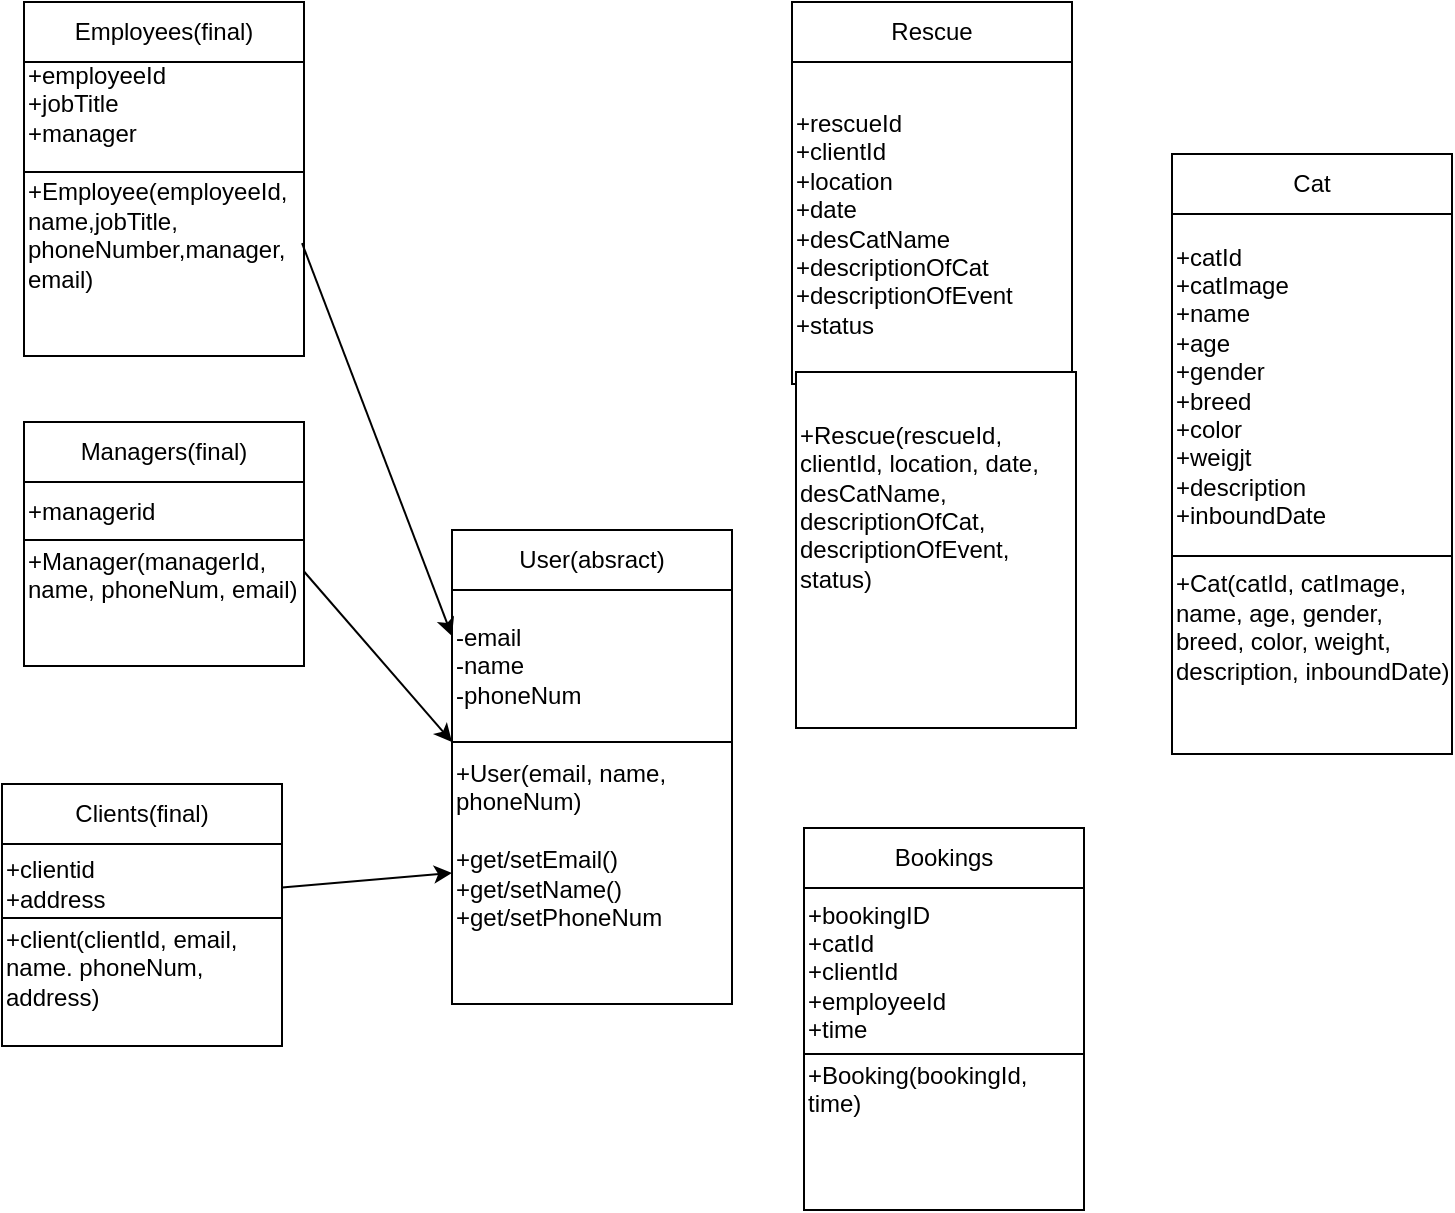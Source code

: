 <mxfile version="26.1.1">
  <diagram name="Page-1" id="BPb7KUuqTN_WfBmcmn8l">
    <mxGraphModel dx="2634" dy="1138" grid="0" gridSize="10" guides="1" tooltips="1" connect="1" arrows="1" fold="1" page="0" pageScale="1" pageWidth="850" pageHeight="1100" math="0" shadow="0">
      <root>
        <mxCell id="0" />
        <mxCell id="1" parent="0" />
        <mxCell id="NuwVipmZnlm5jZXnKbMI-6" value="User(absract)" style="swimlane;fontStyle=0;childLayout=stackLayout;horizontal=1;startSize=30;horizontalStack=0;resizeParent=1;resizeParentMax=0;resizeLast=0;collapsible=1;marginBottom=0;whiteSpace=wrap;html=1;" parent="1" vertex="1">
          <mxGeometry x="-758" y="-128" width="140" height="106" as="geometry" />
        </mxCell>
        <mxCell id="NuwVipmZnlm5jZXnKbMI-10" value="-email&lt;div&gt;-name&lt;/div&gt;&lt;div&gt;-phoneNum&lt;/div&gt;" style="rounded=0;whiteSpace=wrap;html=1;align=left;" parent="NuwVipmZnlm5jZXnKbMI-6" vertex="1">
          <mxGeometry y="30" width="140" height="76" as="geometry" />
        </mxCell>
        <mxCell id="NuwVipmZnlm5jZXnKbMI-11" style="edgeStyle=none;curved=1;rounded=0;orthogonalLoop=1;jettySize=auto;html=1;exitX=0.5;exitY=1;exitDx=0;exitDy=0;fontSize=12;startSize=8;endSize=8;" parent="NuwVipmZnlm5jZXnKbMI-6" source="NuwVipmZnlm5jZXnKbMI-10" target="NuwVipmZnlm5jZXnKbMI-10" edge="1">
          <mxGeometry relative="1" as="geometry" />
        </mxCell>
        <mxCell id="NuwVipmZnlm5jZXnKbMI-12" value="&lt;div class=&quot;custom-cursor-default-hover&quot; style=&quot;&quot;&gt;&lt;span class=&quot;custom-cursor-default-hover&quot; style=&quot;background-color: transparent;&quot;&gt;+User(email, name, phoneNum)&lt;/span&gt;&lt;/div&gt;&lt;div class=&quot;custom-cursor-default-hover&quot; style=&quot;&quot;&gt;&lt;br&gt;&lt;/div&gt;&lt;div class=&quot;custom-cursor-default-hover&quot; style=&quot;&quot;&gt;+get/setEmail()&lt;/div&gt;&lt;div class=&quot;custom-cursor-default-hover&quot; style=&quot;&quot;&gt;+get/setName()&lt;/div&gt;&lt;div class=&quot;custom-cursor-default-hover&quot; style=&quot;&quot;&gt;&lt;span style=&quot;background-color: transparent; color: light-dark(rgb(0, 0, 0), rgb(255, 255, 255));&quot;&gt;+get/setPhoneNum&lt;/span&gt;&lt;/div&gt;&lt;div style=&quot;&quot;&gt;&lt;br&gt;&lt;/div&gt;&lt;div&gt;&lt;br&gt;&lt;/div&gt;" style="rounded=0;whiteSpace=wrap;html=1;align=left;" parent="1" vertex="1">
          <mxGeometry x="-758" y="-22" width="140" height="131" as="geometry" />
        </mxCell>
        <mxCell id="NuwVipmZnlm5jZXnKbMI-13" value="Bookings" style="swimlane;fontStyle=0;childLayout=stackLayout;horizontal=1;startSize=30;horizontalStack=0;resizeParent=1;resizeParentMax=0;resizeLast=0;collapsible=1;marginBottom=0;whiteSpace=wrap;html=1;" parent="1" vertex="1">
          <mxGeometry x="-582" y="21" width="140" height="113" as="geometry" />
        </mxCell>
        <mxCell id="NuwVipmZnlm5jZXnKbMI-14" value="+bookingID&lt;div class=&quot;custom-cursor-default-hover&quot;&gt;+catId&lt;/div&gt;&lt;div class=&quot;custom-cursor-default-hover&quot;&gt;+clientId&lt;/div&gt;&lt;div class=&quot;custom-cursor-default-hover&quot;&gt;+employeeId&lt;br&gt;&lt;div class=&quot;custom-cursor-default-hover&quot;&gt;+time&lt;/div&gt;&lt;/div&gt;" style="rounded=0;whiteSpace=wrap;html=1;align=left;" parent="NuwVipmZnlm5jZXnKbMI-13" vertex="1">
          <mxGeometry y="30" width="140" height="83" as="geometry" />
        </mxCell>
        <mxCell id="NuwVipmZnlm5jZXnKbMI-15" style="edgeStyle=none;curved=1;rounded=0;orthogonalLoop=1;jettySize=auto;html=1;exitX=0.5;exitY=1;exitDx=0;exitDy=0;fontSize=12;startSize=8;endSize=8;" parent="NuwVipmZnlm5jZXnKbMI-13" source="NuwVipmZnlm5jZXnKbMI-14" target="NuwVipmZnlm5jZXnKbMI-14" edge="1">
          <mxGeometry relative="1" as="geometry" />
        </mxCell>
        <mxCell id="NuwVipmZnlm5jZXnKbMI-16" value="&lt;div style=&quot;&quot;&gt;+Booking(bookingId, time)&lt;/div&gt;&lt;div style=&quot;&quot;&gt;&lt;br&gt;&lt;/div&gt;&lt;div style=&quot;&quot;&gt;&lt;br&gt;&lt;/div&gt;&lt;div style=&quot;&quot;&gt;&lt;br&gt;&lt;/div&gt;" style="rounded=0;whiteSpace=wrap;html=1;align=left;" parent="1" vertex="1">
          <mxGeometry x="-582" y="134" width="140" height="78" as="geometry" />
        </mxCell>
        <mxCell id="NuwVipmZnlm5jZXnKbMI-17" value="Cat" style="swimlane;fontStyle=0;childLayout=stackLayout;horizontal=1;startSize=30;horizontalStack=0;resizeParent=1;resizeParentMax=0;resizeLast=0;collapsible=1;marginBottom=0;whiteSpace=wrap;html=1;" parent="1" vertex="1">
          <mxGeometry x="-398" y="-316" width="140" height="201" as="geometry" />
        </mxCell>
        <mxCell id="NuwVipmZnlm5jZXnKbMI-19" style="edgeStyle=none;curved=1;rounded=0;orthogonalLoop=1;jettySize=auto;html=1;exitX=0.5;exitY=1;exitDx=0;exitDy=0;fontSize=12;startSize=8;endSize=8;" parent="NuwVipmZnlm5jZXnKbMI-17" source="NuwVipmZnlm5jZXnKbMI-18" target="NuwVipmZnlm5jZXnKbMI-18" edge="1">
          <mxGeometry relative="1" as="geometry" />
        </mxCell>
        <mxCell id="NuwVipmZnlm5jZXnKbMI-18" value="+catId&lt;div&gt;+catImage&lt;/div&gt;&lt;div&gt;+name&lt;/div&gt;&lt;div&gt;+age&lt;/div&gt;&lt;div&gt;+gender&lt;/div&gt;&lt;div&gt;+breed&lt;/div&gt;&lt;div&gt;+color&lt;/div&gt;&lt;div&gt;+weigjt&lt;/div&gt;&lt;div&gt;+description&lt;/div&gt;&lt;div&gt;+inboundDate&lt;/div&gt;" style="rounded=0;whiteSpace=wrap;html=1;align=left;" parent="NuwVipmZnlm5jZXnKbMI-17" vertex="1">
          <mxGeometry y="30" width="140" height="171" as="geometry" />
        </mxCell>
        <mxCell id="NuwVipmZnlm5jZXnKbMI-20" value="&lt;div style=&quot;&quot;&gt;+Cat(catId, catImage, name, age, gender, breed, color, weight, description, inboundDate)&lt;/div&gt;&lt;div style=&quot;&quot;&gt;&lt;br&gt;&lt;/div&gt;&lt;div style=&quot;&quot;&gt;&lt;br&gt;&lt;/div&gt;" style="rounded=0;whiteSpace=wrap;html=1;align=left;" parent="1" vertex="1">
          <mxGeometry x="-398" y="-115" width="140" height="99" as="geometry" />
        </mxCell>
        <mxCell id="NuwVipmZnlm5jZXnKbMI-21" value="Managers(final)" style="swimlane;fontStyle=0;childLayout=stackLayout;horizontal=1;startSize=30;horizontalStack=0;resizeParent=1;resizeParentMax=0;resizeLast=0;collapsible=1;marginBottom=0;whiteSpace=wrap;html=1;" parent="1" vertex="1">
          <mxGeometry x="-972" y="-182" width="140" height="59" as="geometry" />
        </mxCell>
        <mxCell id="NuwVipmZnlm5jZXnKbMI-22" value="+managerid" style="rounded=0;whiteSpace=wrap;html=1;align=left;" parent="NuwVipmZnlm5jZXnKbMI-21" vertex="1">
          <mxGeometry y="30" width="140" height="29" as="geometry" />
        </mxCell>
        <mxCell id="NuwVipmZnlm5jZXnKbMI-23" style="edgeStyle=none;curved=1;rounded=0;orthogonalLoop=1;jettySize=auto;html=1;exitX=0.5;exitY=1;exitDx=0;exitDy=0;fontSize=12;startSize=8;endSize=8;" parent="NuwVipmZnlm5jZXnKbMI-21" source="NuwVipmZnlm5jZXnKbMI-22" target="NuwVipmZnlm5jZXnKbMI-22" edge="1">
          <mxGeometry relative="1" as="geometry" />
        </mxCell>
        <mxCell id="NuwVipmZnlm5jZXnKbMI-24" value="&lt;div style=&quot;&quot;&gt;&lt;div&gt;+Manager(managerId&lt;span style=&quot;background-color: transparent; color: light-dark(rgb(0, 0, 0), rgb(255, 255, 255));&quot;&gt;,&lt;/span&gt;&lt;/div&gt;&lt;div&gt;&lt;span style=&quot;background-color: transparent; color: light-dark(rgb(0, 0, 0), rgb(255, 255, 255));&quot;&gt;name, phoneNum, email)&lt;/span&gt;&lt;/div&gt;&lt;div&gt;&lt;br&gt;&lt;/div&gt;&lt;/div&gt;&lt;div class=&quot;custom-cursor-default-hover&quot; style=&quot;&quot;&gt;&lt;br&gt;&lt;/div&gt;" style="rounded=0;whiteSpace=wrap;html=1;align=left;" parent="1" vertex="1">
          <mxGeometry x="-972" y="-123" width="140" height="63" as="geometry" />
        </mxCell>
        <mxCell id="NuwVipmZnlm5jZXnKbMI-25" value="Rescue" style="swimlane;fontStyle=0;childLayout=stackLayout;horizontal=1;startSize=30;horizontalStack=0;resizeParent=1;resizeParentMax=0;resizeLast=0;collapsible=1;marginBottom=0;whiteSpace=wrap;html=1;" parent="1" vertex="1">
          <mxGeometry x="-588" y="-392" width="140" height="191" as="geometry" />
        </mxCell>
        <mxCell id="NuwVipmZnlm5jZXnKbMI-26" value="+rescueId&lt;div&gt;+clientId&lt;br&gt;&lt;div&gt;+location&lt;/div&gt;&lt;div&gt;+date&lt;/div&gt;&lt;div&gt;+desCatName&lt;/div&gt;&lt;div&gt;+descriptionOfCat&lt;/div&gt;&lt;div&gt;+descriptionOfEvent&lt;/div&gt;&lt;div&gt;+status&lt;/div&gt;&lt;/div&gt;" style="rounded=0;whiteSpace=wrap;html=1;align=left;" parent="NuwVipmZnlm5jZXnKbMI-25" vertex="1">
          <mxGeometry y="30" width="140" height="161" as="geometry" />
        </mxCell>
        <mxCell id="NuwVipmZnlm5jZXnKbMI-27" style="edgeStyle=none;curved=1;rounded=0;orthogonalLoop=1;jettySize=auto;html=1;exitX=0.5;exitY=1;exitDx=0;exitDy=0;fontSize=12;startSize=8;endSize=8;" parent="NuwVipmZnlm5jZXnKbMI-25" source="NuwVipmZnlm5jZXnKbMI-26" target="NuwVipmZnlm5jZXnKbMI-26" edge="1">
          <mxGeometry relative="1" as="geometry" />
        </mxCell>
        <mxCell id="NuwVipmZnlm5jZXnKbMI-28" value="&lt;div style=&quot;&quot;&gt;+Rescue(rescueId,&lt;/div&gt;&lt;div style=&quot;&quot;&gt;clientId, location, date, desCatName, descriptionOfCat, descriptionOfEvent, status)&lt;/div&gt;&lt;div style=&quot;&quot;&gt;&lt;br&gt;&lt;/div&gt;&lt;div style=&quot;&quot;&gt;&lt;br&gt;&lt;/div&gt;&lt;div style=&quot;&quot;&gt;&lt;br&gt;&lt;/div&gt;" style="rounded=0;whiteSpace=wrap;html=1;align=left;" parent="1" vertex="1">
          <mxGeometry x="-586" y="-207" width="140" height="178" as="geometry" />
        </mxCell>
        <mxCell id="lUxtXO4XZfKJDtzL8v3r-5" value="Clients(final)" style="swimlane;fontStyle=0;childLayout=stackLayout;horizontal=1;startSize=30;horizontalStack=0;resizeParent=1;resizeParentMax=0;resizeLast=0;collapsible=1;marginBottom=0;whiteSpace=wrap;html=1;" parent="1" vertex="1">
          <mxGeometry x="-983" y="-1" width="140" height="69" as="geometry" />
        </mxCell>
        <mxCell id="lUxtXO4XZfKJDtzL8v3r-6" value="+clientid&lt;div&gt;+address&lt;/div&gt;" style="rounded=0;whiteSpace=wrap;html=1;align=left;" parent="lUxtXO4XZfKJDtzL8v3r-5" vertex="1">
          <mxGeometry y="30" width="140" height="39" as="geometry" />
        </mxCell>
        <mxCell id="lUxtXO4XZfKJDtzL8v3r-7" style="edgeStyle=none;curved=1;rounded=0;orthogonalLoop=1;jettySize=auto;html=1;exitX=0.5;exitY=1;exitDx=0;exitDy=0;fontSize=12;startSize=8;endSize=8;" parent="lUxtXO4XZfKJDtzL8v3r-5" source="lUxtXO4XZfKJDtzL8v3r-6" target="lUxtXO4XZfKJDtzL8v3r-6" edge="1">
          <mxGeometry relative="1" as="geometry" />
        </mxCell>
        <mxCell id="lUxtXO4XZfKJDtzL8v3r-8" value="&lt;div style=&quot;&quot;&gt;&lt;div&gt;+client(clientId, email, name. phoneNum, address&lt;span style=&quot;background-color: transparent; color: light-dark(rgb(0, 0, 0), rgb(255, 255, 255));&quot;&gt;)&lt;/span&gt;&lt;/div&gt;&lt;/div&gt;&lt;div style=&quot;&quot;&gt;&lt;br&gt;&lt;/div&gt;" style="rounded=0;whiteSpace=wrap;html=1;align=left;" parent="1" vertex="1">
          <mxGeometry x="-983" y="66" width="140" height="64" as="geometry" />
        </mxCell>
        <mxCell id="lUxtXO4XZfKJDtzL8v3r-9" value="Employees(final)" style="swimlane;fontStyle=0;childLayout=stackLayout;horizontal=1;startSize=30;horizontalStack=0;resizeParent=1;resizeParentMax=0;resizeLast=0;collapsible=1;marginBottom=0;whiteSpace=wrap;html=1;" parent="1" vertex="1">
          <mxGeometry x="-972" y="-392" width="140" height="86" as="geometry" />
        </mxCell>
        <mxCell id="lUxtXO4XZfKJDtzL8v3r-11" style="edgeStyle=none;curved=1;rounded=0;orthogonalLoop=1;jettySize=auto;html=1;exitX=0.5;exitY=1;exitDx=0;exitDy=0;fontSize=12;startSize=8;endSize=8;" parent="lUxtXO4XZfKJDtzL8v3r-9" source="lUxtXO4XZfKJDtzL8v3r-10" target="lUxtXO4XZfKJDtzL8v3r-10" edge="1">
          <mxGeometry relative="1" as="geometry" />
        </mxCell>
        <mxCell id="lUxtXO4XZfKJDtzL8v3r-10" value="+employeeId&lt;div class=&quot;custom-cursor-default-hover&quot;&gt;+j&lt;span style=&quot;background-color: transparent; color: light-dark(rgb(0, 0, 0), rgb(255, 255, 255));&quot;&gt;obTitle&lt;/span&gt;&lt;/div&gt;&lt;div class=&quot;custom-cursor-default-hover&quot;&gt;&lt;span style=&quot;background-color: transparent; color: light-dark(rgb(0, 0, 0), rgb(255, 255, 255));&quot;&gt;+manager&lt;/span&gt;&lt;/div&gt;&lt;div class=&quot;custom-cursor-default-hover&quot;&gt;&lt;br&gt;&lt;/div&gt;" style="rounded=0;whiteSpace=wrap;html=1;align=left;" parent="lUxtXO4XZfKJDtzL8v3r-9" vertex="1">
          <mxGeometry y="30" width="140" height="56" as="geometry" />
        </mxCell>
        <mxCell id="lUxtXO4XZfKJDtzL8v3r-12" value="&lt;div style=&quot;&quot;&gt;&lt;div&gt;+Employee(employeeId, name,jobTitle,&lt;/div&gt;&lt;div&gt;phoneNumber,manager,&lt;/div&gt;&lt;div&gt;&lt;span style=&quot;background-color: transparent; color: light-dark(rgb(0, 0, 0), rgb(255, 255, 255));&quot;&gt;email)&lt;/span&gt;&lt;/div&gt;&lt;div&gt;&lt;br&gt;&lt;/div&gt;&lt;/div&gt;&lt;div style=&quot;&quot;&gt;&lt;br&gt;&lt;/div&gt;" style="rounded=0;whiteSpace=wrap;html=1;align=left;" parent="1" vertex="1">
          <mxGeometry x="-972" y="-307" width="140" height="92" as="geometry" />
        </mxCell>
        <mxCell id="lUxtXO4XZfKJDtzL8v3r-13" style="edgeStyle=none;curved=1;rounded=0;orthogonalLoop=1;jettySize=auto;html=1;exitX=0.5;exitY=1;exitDx=0;exitDy=0;fontSize=12;startSize=8;endSize=8;" parent="1" source="lUxtXO4XZfKJDtzL8v3r-8" target="lUxtXO4XZfKJDtzL8v3r-8" edge="1">
          <mxGeometry relative="1" as="geometry" />
        </mxCell>
        <mxCell id="2AAPdXGFDxaCkMmqGYCO-7" value="" style="endArrow=classic;html=1;rounded=0;exitX=1;exitY=0.25;exitDx=0;exitDy=0;entryX=0;entryY=1;entryDx=0;entryDy=0;" parent="1" source="NuwVipmZnlm5jZXnKbMI-24" target="NuwVipmZnlm5jZXnKbMI-6" edge="1">
          <mxGeometry width="50" height="50" relative="1" as="geometry">
            <mxPoint x="-744" y="-187" as="sourcePoint" />
            <mxPoint x="-758" y="-218" as="targetPoint" />
          </mxGeometry>
        </mxCell>
        <mxCell id="2AAPdXGFDxaCkMmqGYCO-8" value="" style="endArrow=classic;html=1;rounded=0;exitX=1;exitY=0.75;exitDx=0;exitDy=0;entryX=0;entryY=0.5;entryDx=0;entryDy=0;" parent="1" source="lUxtXO4XZfKJDtzL8v3r-5" target="NuwVipmZnlm5jZXnKbMI-12" edge="1">
          <mxGeometry width="50" height="50" relative="1" as="geometry">
            <mxPoint x="-797" y="19" as="sourcePoint" />
            <mxPoint x="-756" y="-207" as="targetPoint" />
          </mxGeometry>
        </mxCell>
        <mxCell id="2AAPdXGFDxaCkMmqGYCO-32" value="" style="endArrow=classic;html=1;rounded=0;exitX=0.993;exitY=0.387;exitDx=0;exitDy=0;exitPerimeter=0;entryX=0;entryY=0.5;entryDx=0;entryDy=0;" parent="1" source="lUxtXO4XZfKJDtzL8v3r-12" target="NuwVipmZnlm5jZXnKbMI-6" edge="1">
          <mxGeometry width="50" height="50" relative="1" as="geometry">
            <mxPoint x="-743" y="-310" as="sourcePoint" />
            <mxPoint x="-735" y="-305" as="targetPoint" />
          </mxGeometry>
        </mxCell>
      </root>
    </mxGraphModel>
  </diagram>
</mxfile>
